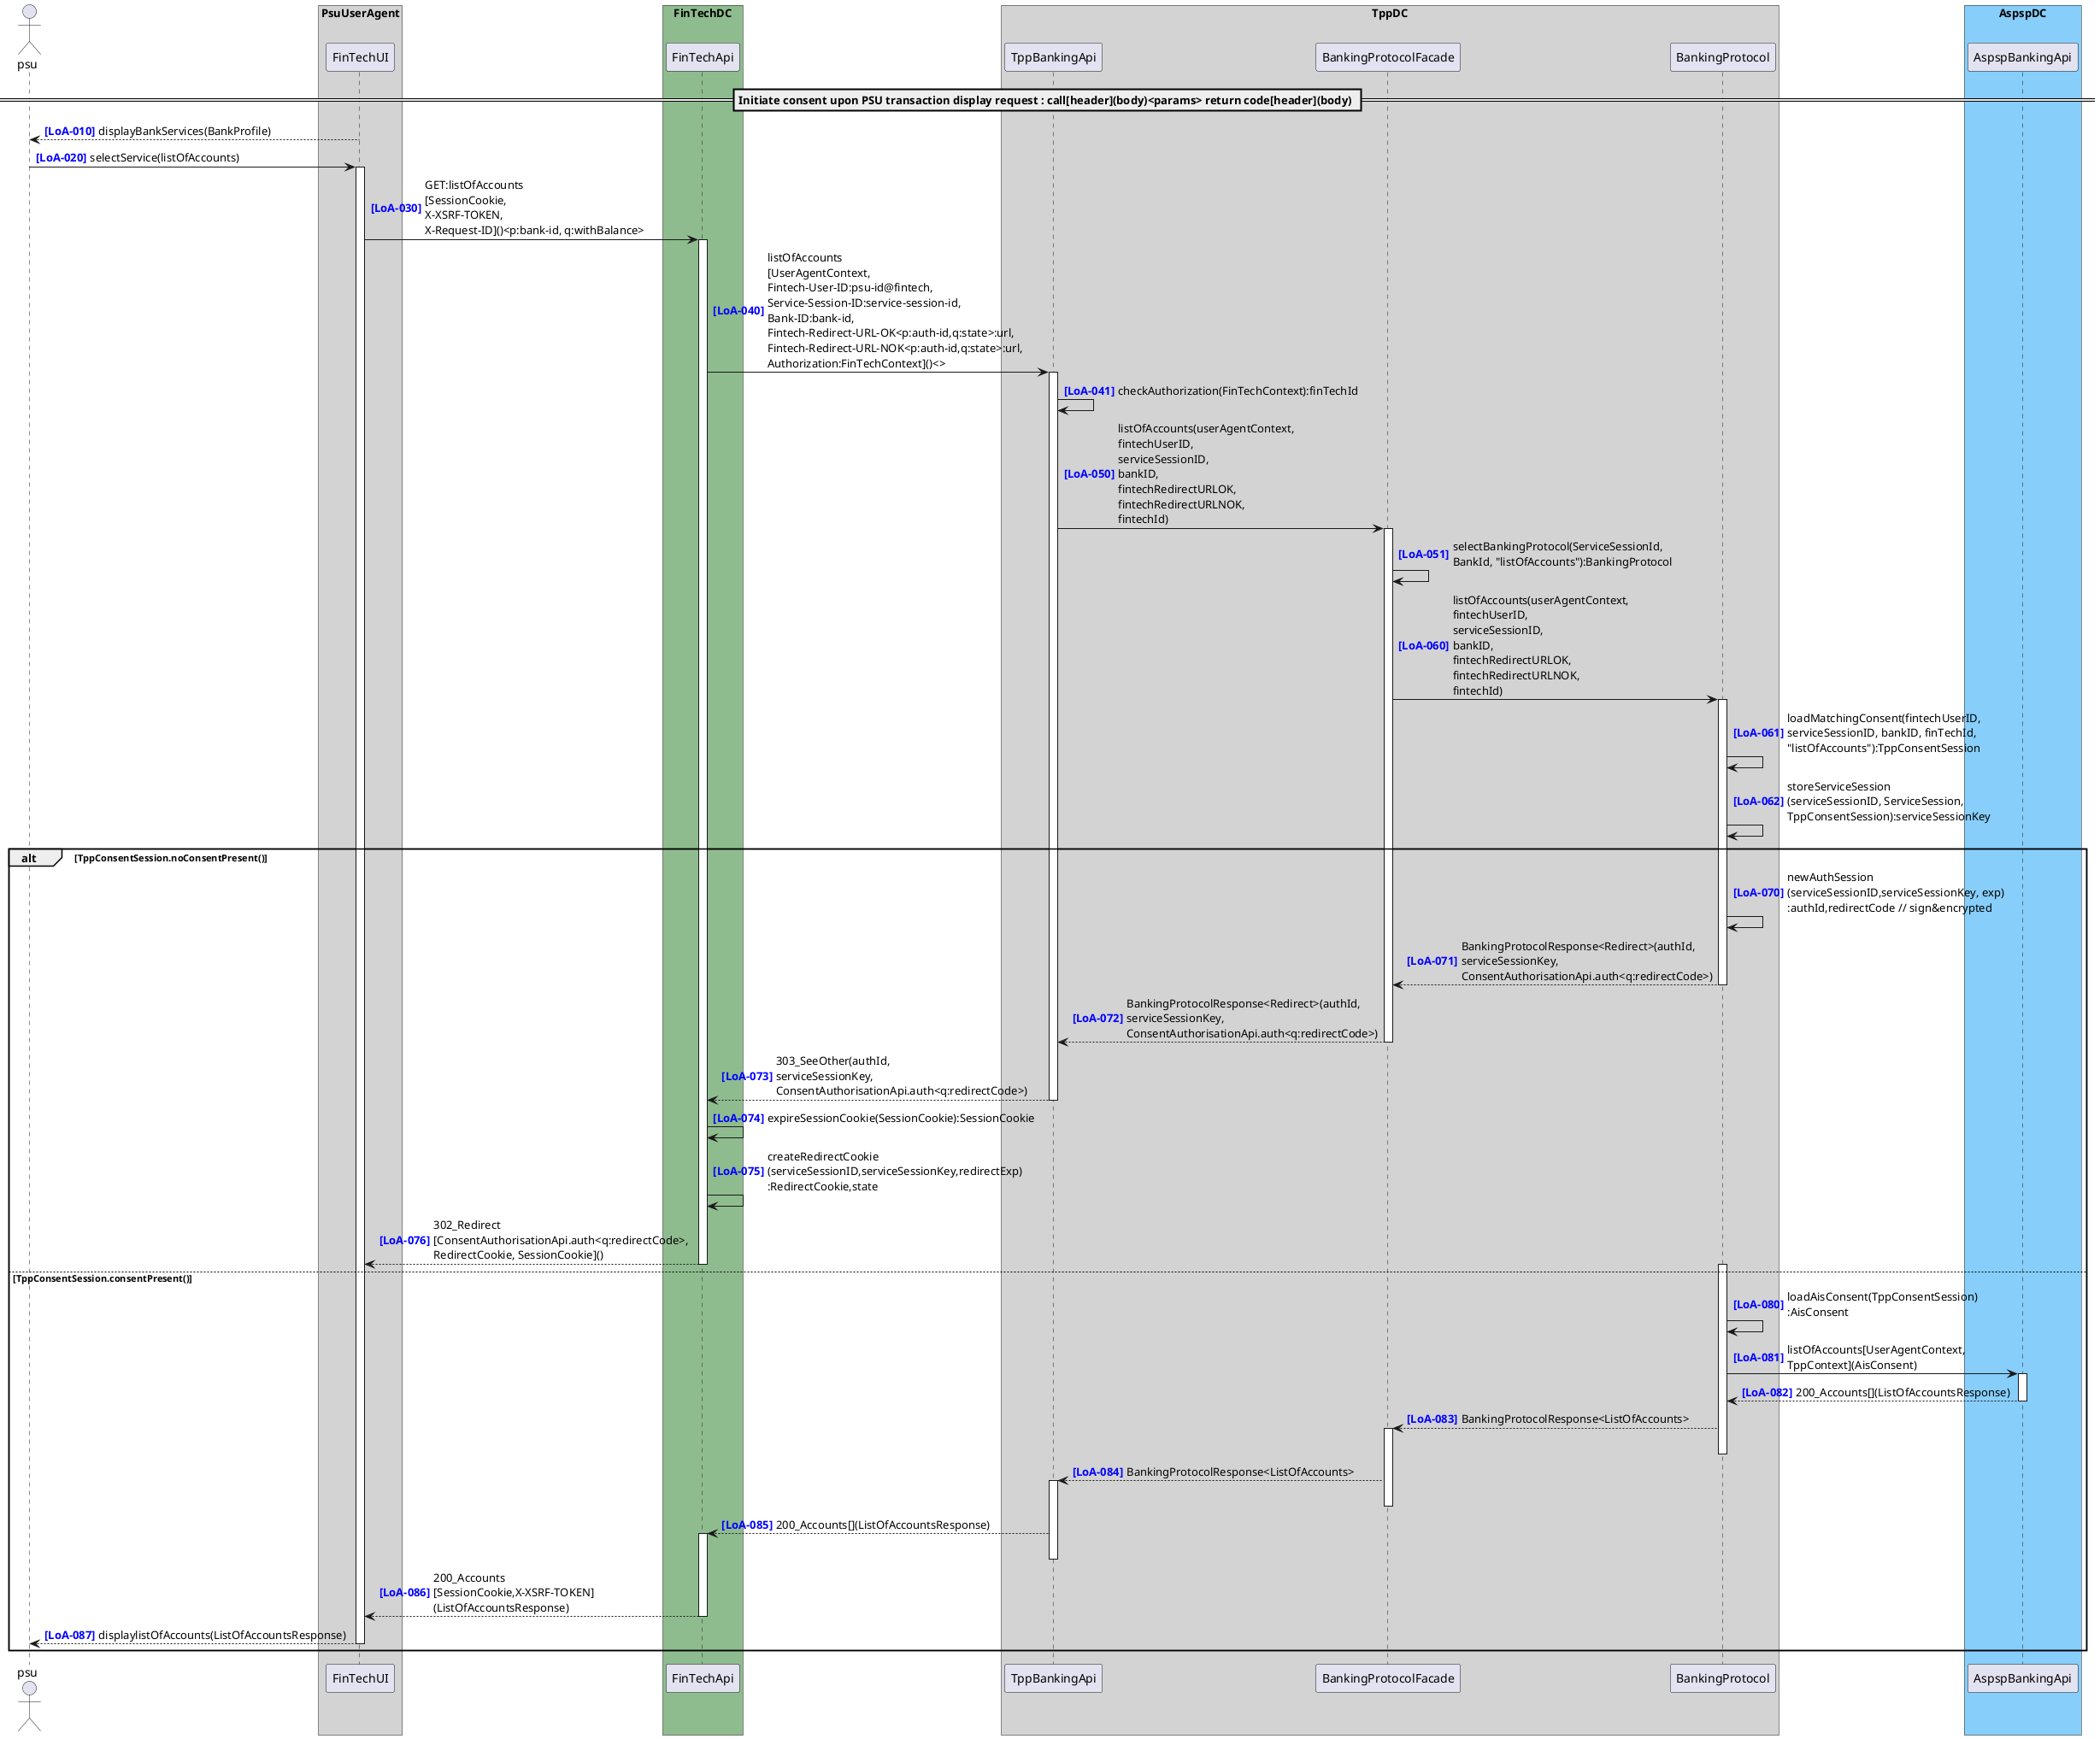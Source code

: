 @startuml

autonumber 10 10 "<b><color blue>[LoA-000]</color></b>"
actor psu

box "PsuUserAgent" #LightGray
    participant "FinTechUI" as FinTechUI
    'participant "ConsentAuthorisationUI" as ConsentAuthorisationUI
    'participant "OnlineBankingUI" as OnlineBankingUI
end box
box "FinTechDC" #DarkSeaGreen
    participant "FinTechApi" as FinTechApi
end box
box "TppDC" #LightGray
    participant "TppBankingApi" as TppBankingApi
    'participant "ConsentAuthorisationApi" as ConsentAuthorisationApi
    participant "BankingProtocolFacade" as BankingProtocolFacade
    'participant "TppBankSearchApi" as TppBankSearchApi

    participant "BankingProtocol" as BankingProtocol
    'participant "RedirectSessionStoreApi" as RedirectSessionStoreApi
end box
box "AspspDC" #LightSkyBlue
	participant "AspspBankingApi" as AspspBankingApi
    'participant "OnlineBankingApi" as OnlineBankingApi
end box

== Initiate consent upon PSU transaction display request : call[header](body)<params> return code[header](body) ==

FinTechUI --> psu : displayBankServices(BankProfile)
psu -> FinTechUI ++ : selectService(listOfAccounts)
FinTechUI -> FinTechApi ++ : GET:listOfAccounts\n[SessionCookie,\nX-XSRF-TOKEN,\nX-Request-ID]()<p:bank-id, q:withBalance>
autonumber 40 1 "<b><color blue>[LoA-000]"
FinTechApi -> TppBankingApi ++ : listOfAccounts\n[UserAgentContext,\nFintech-User-ID:psu-id@fintech,\nService-Session-ID:service-session-id,\nBank-ID:bank-id,\nFintech-Redirect-URL-OK<p:auth-id,q:state>:url,\nFintech-Redirect-URL-NOK<p:auth-id,q:state>:url,\nAuthorization:FinTechContext]()<>
autonumber 41 1 "<b><color blue>[LoA-000]"
TppBankingApi -> TppBankingApi : checkAuthorization(FinTechContext):finTechId
autonumber 50 1 "<b><color blue>[LoA-000]"
TppBankingApi -> BankingProtocolFacade ++ : listOfAccounts(userAgentContext,\nfintechUserID,\nserviceSessionID,\nbankID,\nfintechRedirectURLOK,\nfintechRedirectURLNOK,\nfintechId)
BankingProtocolFacade -> BankingProtocolFacade : selectBankingProtocol(ServiceSessionId, \nBankId, "listOfAccounts"):BankingProtocol
autonumber 60 1 "<b><color blue>[LoA-000]"
BankingProtocolFacade -> BankingProtocol ++ : listOfAccounts(userAgentContext,\nfintechUserID,\nserviceSessionID,\nbankID,\nfintechRedirectURLOK,\nfintechRedirectURLNOK,\nfintechId)
BankingProtocol -> BankingProtocol : loadMatchingConsent(fintechUserID,\nserviceSessionID, bankID, finTechId,\n"listOfAccounts"):TppConsentSession
BankingProtocol -> BankingProtocol : storeServiceSession\n(serviceSessionID, ServiceSession,\nTppConsentSession):serviceSessionKey
alt TppConsentSession.noConsentPresent()
    autonumber 70 1 "<b><color blue>[LoA-000]"
    'BankingProtocol -> AspspBankingApi ++ : initiateConsent[UserAgentContext,\nTppContext](AisConsent) 
    'return 200_OK(TppConsentSession,\nAspspRedirectInfo)
    BankingProtocol -> BankingProtocol : newAuthSession\n(serviceSessionID,serviceSessionKey, exp)\n:authId,redirectCode // sign&encrypted
    return BankingProtocolResponse<Redirect>(authId,\nserviceSessionKey,\nConsentAuthorisationApi.auth<q:redirectCode>)
    return BankingProtocolResponse<Redirect>(authId,\nserviceSessionKey,\nConsentAuthorisationApi.auth<q:redirectCode>)
    return 303_SeeOther(authId,\nserviceSessionKey,\nConsentAuthorisationApi.auth<q:redirectCode>)
    FinTechApi -> FinTechApi : expireSessionCookie(SessionCookie):SessionCookie
    FinTechApi -> FinTechApi : createRedirectCookie\n(serviceSessionID,serviceSessionKey,redirectExp)\n:RedirectCookie,state
    return 302_Redirect\n[ConsentAuthorisationApi.auth<q:redirectCode>,\nRedirectCookie, SessionCookie]()
else TppConsentSession.consentPresent()
    autonumber 80 1 "<b><color blue>[LoA-000]"
    activate BankingProtocol
    BankingProtocol -> BankingProtocol : loadAisConsent(TppConsentSession)\n:AisConsent
    BankingProtocol -> AspspBankingApi ++ : listOfAccounts[UserAgentContext,\nTppContext](AisConsent) 
    return 200_Accounts[](ListOfAccountsResponse)
    BankingProtocol --> BankingProtocolFacade ++: BankingProtocolResponse<ListOfAccounts>
    deactivate BankingProtocol
    BankingProtocolFacade --> TppBankingApi ++: BankingProtocolResponse<ListOfAccounts>
    deactivate BankingProtocolFacade
    TppBankingApi --> FinTechApi ++ : 200_Accounts[](ListOfAccountsResponse)
    deactivate TppBankingApi
    FinTechApi --> FinTechUI : 200_Accounts\n[SessionCookie,X-XSRF-TOKEN]\n(ListOfAccountsResponse)
    deactivate FinTechApi
    return displaylistOfAccounts(ListOfAccountsResponse)
end
@enduml
